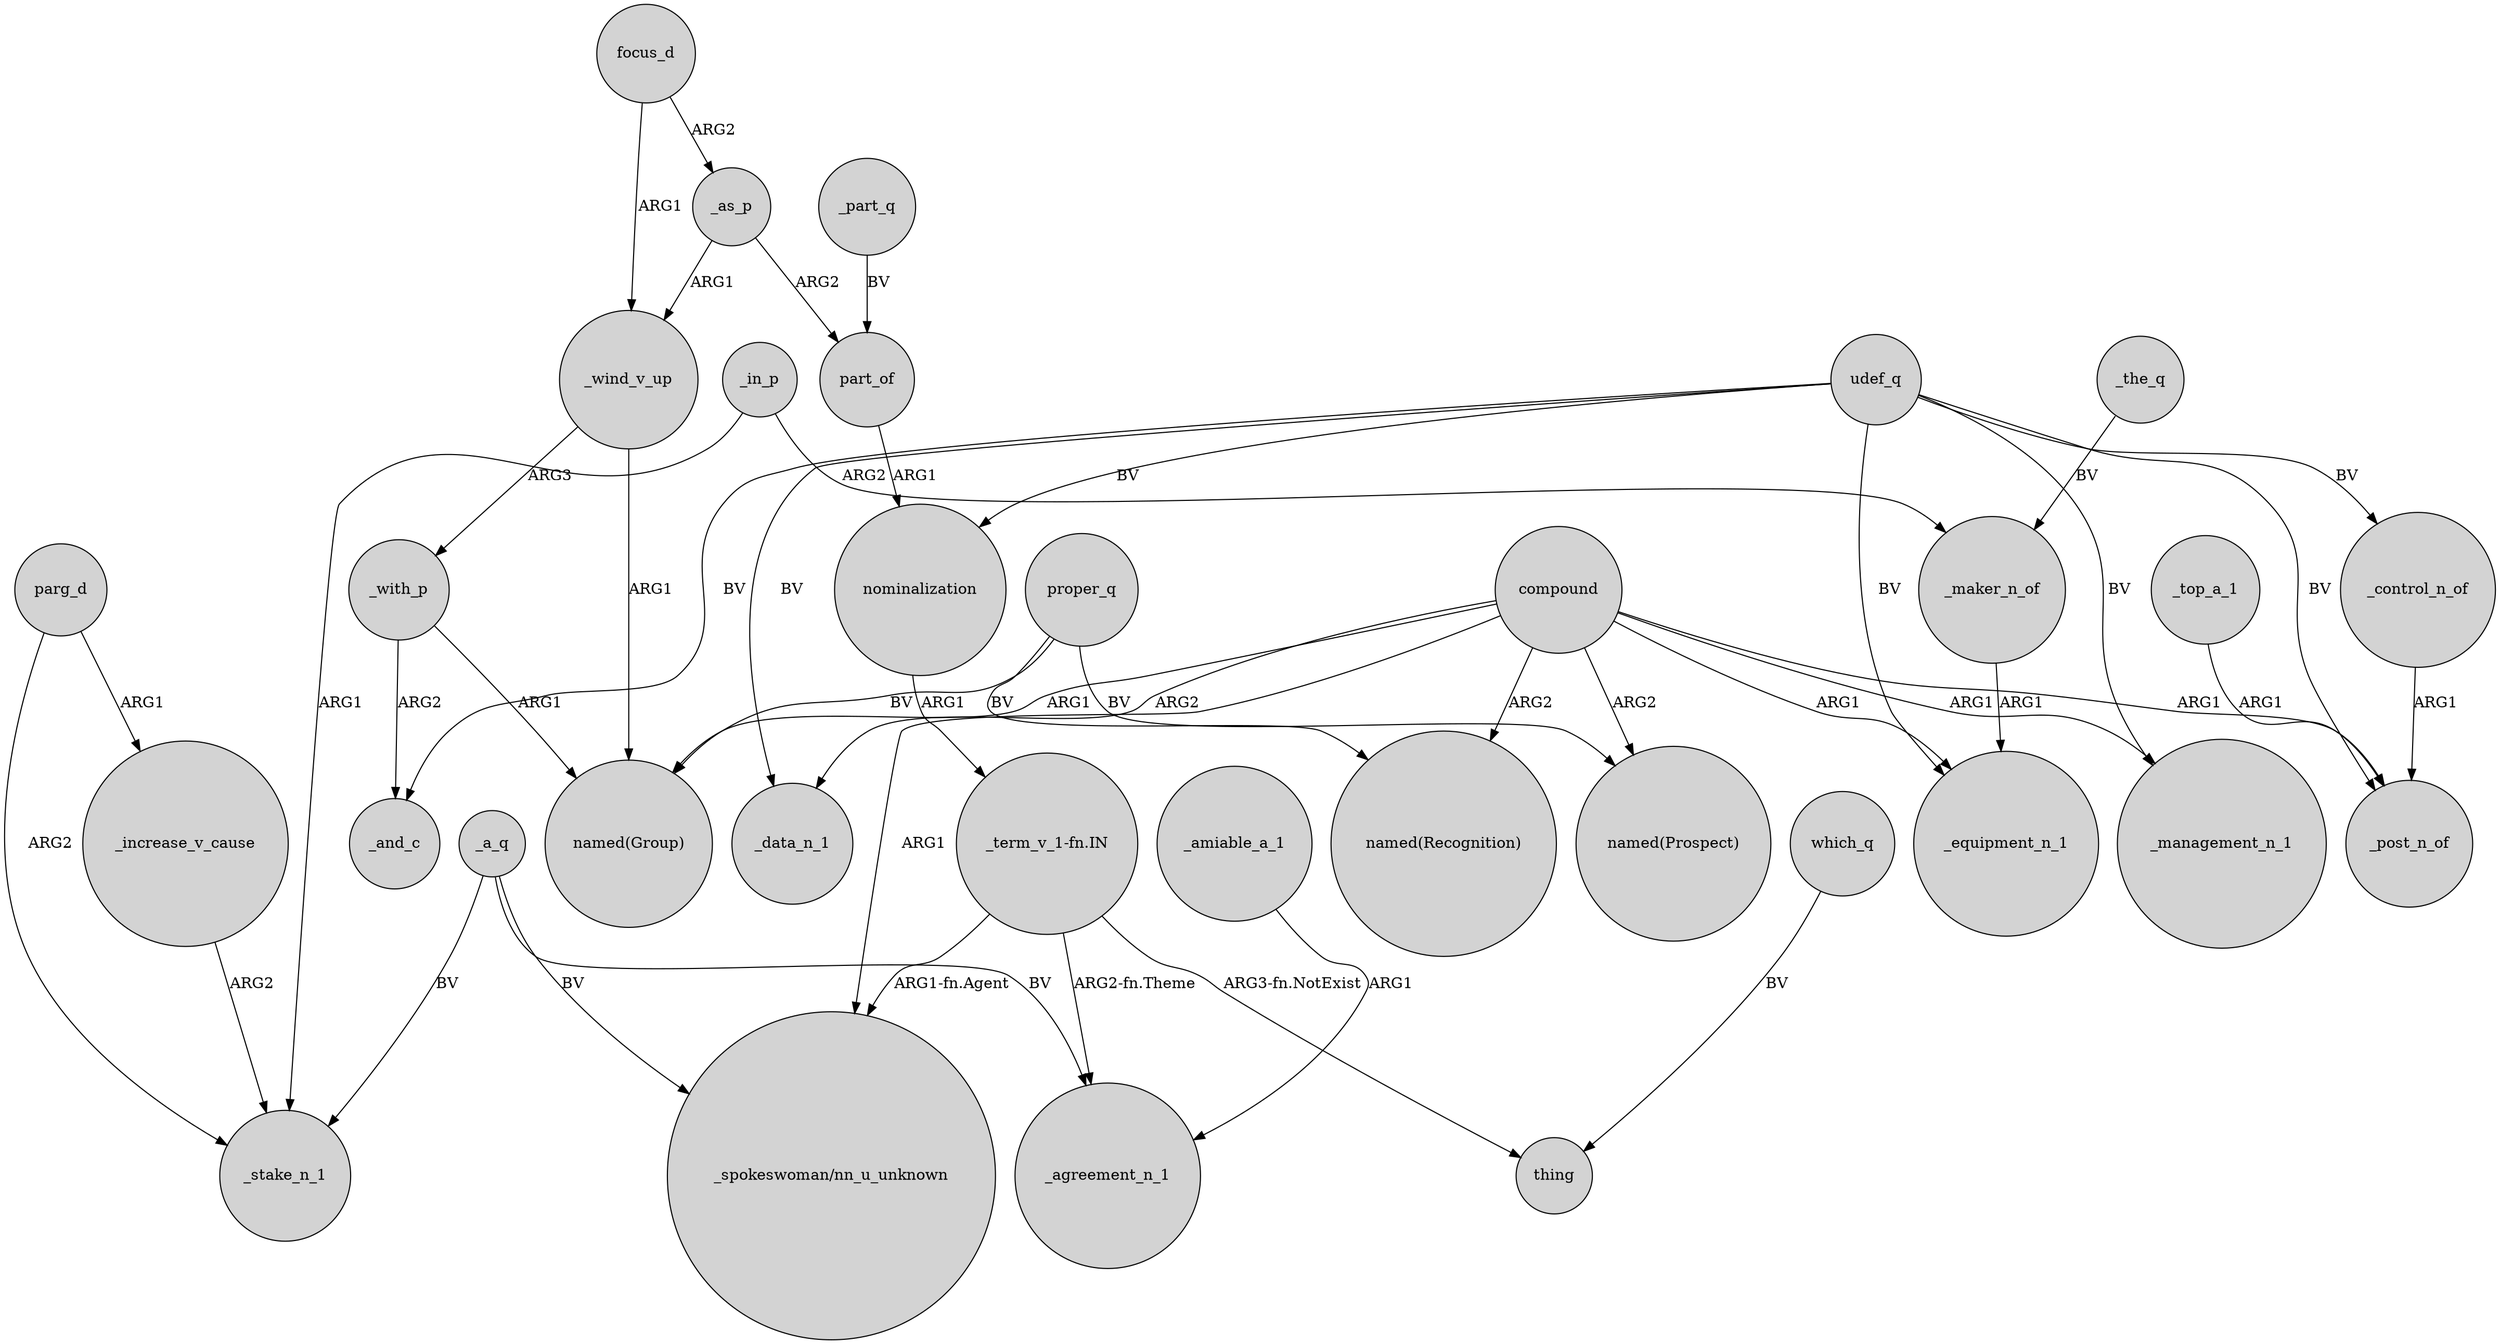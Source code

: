 digraph {
	node [shape=circle style=filled]
	_with_p -> _and_c [label=ARG2]
	_a_q -> _stake_n_1 [label=BV]
	udef_q -> _equipment_n_1 [label=BV]
	focus_d -> _wind_v_up [label=ARG1]
	udef_q -> _post_n_of [label=BV]
	_in_p -> _maker_n_of [label=ARG2]
	_as_p -> part_of [label=ARG2]
	udef_q -> _control_n_of [label=BV]
	_as_p -> _wind_v_up [label=ARG1]
	_a_q -> "_spokeswoman/nn_u_unknown" [label=BV]
	nominalization -> "_term_v_1-fn.IN" [label=ARG1]
	_maker_n_of -> _equipment_n_1 [label=ARG1]
	focus_d -> _as_p [label=ARG2]
	compound -> _equipment_n_1 [label=ARG1]
	compound -> _post_n_of [label=ARG1]
	_top_a_1 -> _post_n_of [label=ARG1]
	_the_q -> _maker_n_of [label=BV]
	part_of -> nominalization [label=ARG1]
	udef_q -> _management_n_1 [label=BV]
	_amiable_a_1 -> _agreement_n_1 [label=ARG1]
	_part_q -> part_of [label=BV]
	"_term_v_1-fn.IN" -> thing [label="ARG3-fn.NotExist"]
	compound -> "named(Group)" [label=ARG1]
	_control_n_of -> _post_n_of [label=ARG1]
	_in_p -> _stake_n_1 [label=ARG1]
	compound -> "named(Recognition)" [label=ARG2]
	udef_q -> _data_n_1 [label=BV]
	parg_d -> _stake_n_1 [label=ARG2]
	_a_q -> _agreement_n_1 [label=BV]
	parg_d -> _increase_v_cause [label=ARG1]
	compound -> "_spokeswoman/nn_u_unknown" [label=ARG1]
	udef_q -> nominalization [label=BV]
	_with_p -> "named(Group)" [label=ARG1]
	proper_q -> "named(Recognition)" [label=BV]
	_increase_v_cause -> _stake_n_1 [label=ARG2]
	_wind_v_up -> "named(Group)" [label=ARG1]
	"_term_v_1-fn.IN" -> _agreement_n_1 [label="ARG2-fn.Theme"]
	_wind_v_up -> _with_p [label=ARG3]
	proper_q -> "named(Group)" [label=BV]
	proper_q -> "named(Prospect)" [label=BV]
	udef_q -> _and_c [label=BV]
	compound -> _data_n_1 [label=ARG2]
	"_term_v_1-fn.IN" -> "_spokeswoman/nn_u_unknown" [label="ARG1-fn.Agent"]
	compound -> _management_n_1 [label=ARG1]
	which_q -> thing [label=BV]
	compound -> "named(Prospect)" [label=ARG2]
}
